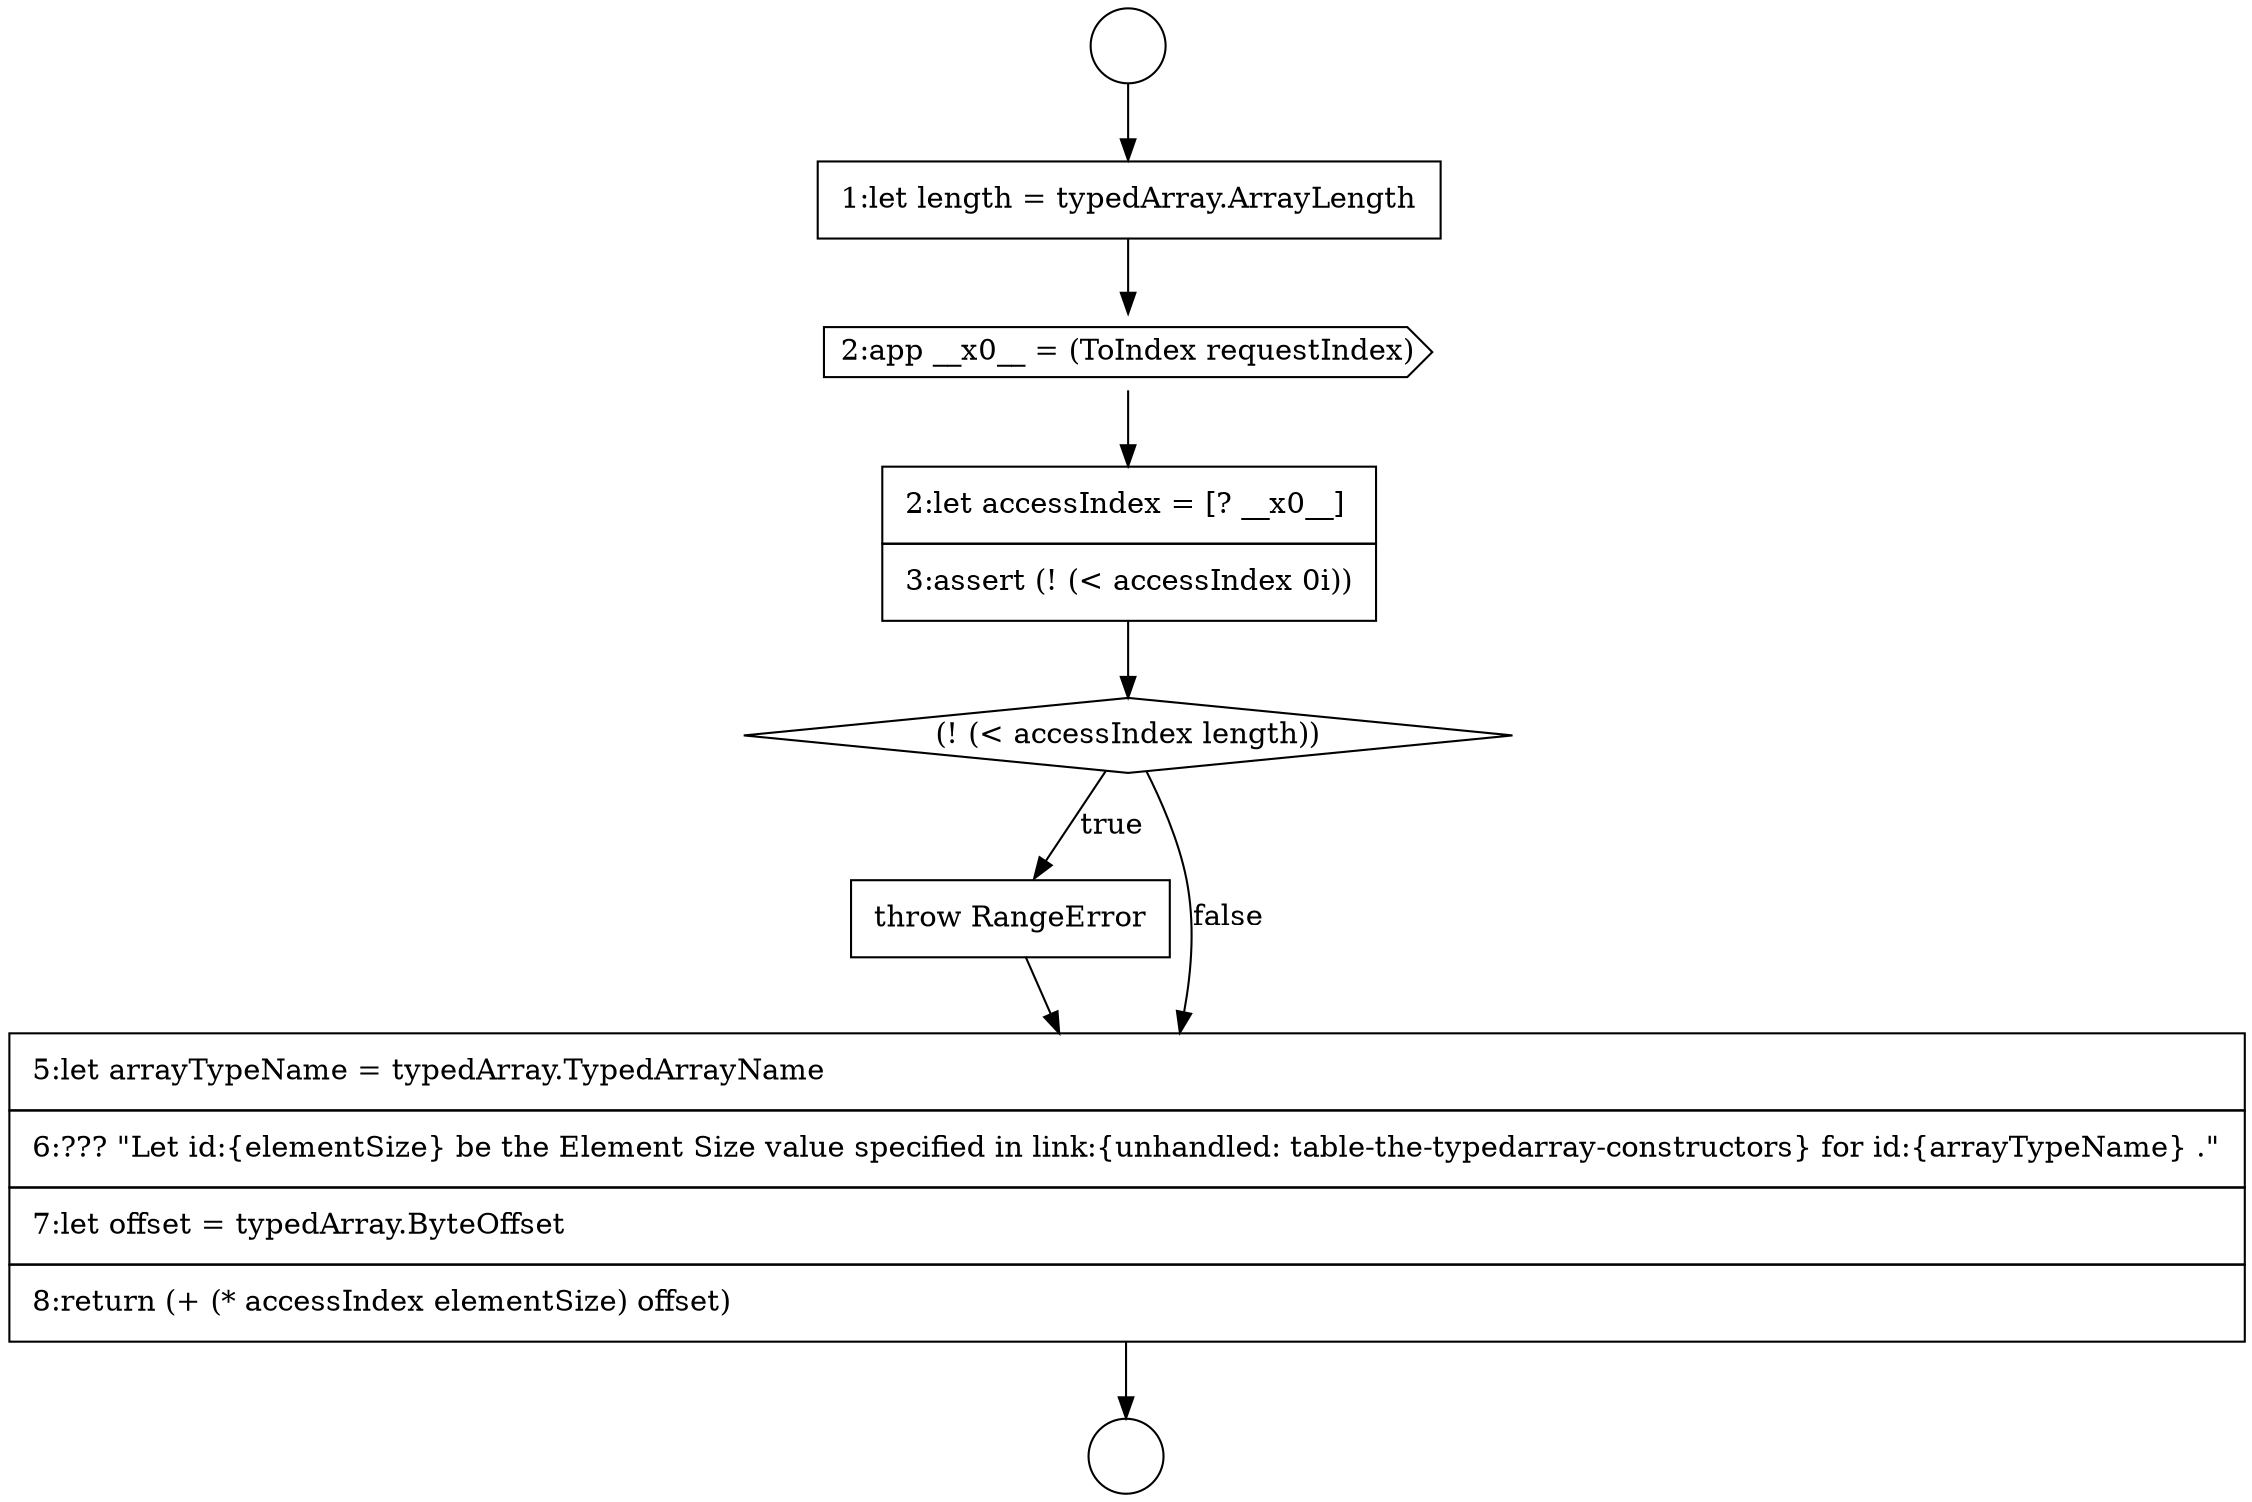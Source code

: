 digraph {
  node17888 [shape=cds, label=<<font color="black">2:app __x0__ = (ToIndex requestIndex)</font>> color="black" fillcolor="white" style=filled]
  node17890 [shape=diamond, label=<<font color="black">(! (&lt; accessIndex length))</font>> color="black" fillcolor="white" style=filled]
  node17885 [shape=circle label=" " color="black" fillcolor="white" style=filled]
  node17887 [shape=none, margin=0, label=<<font color="black">
    <table border="0" cellborder="1" cellspacing="0" cellpadding="10">
      <tr><td align="left">1:let length = typedArray.ArrayLength</td></tr>
    </table>
  </font>> color="black" fillcolor="white" style=filled]
  node17891 [shape=none, margin=0, label=<<font color="black">
    <table border="0" cellborder="1" cellspacing="0" cellpadding="10">
      <tr><td align="left">throw RangeError</td></tr>
    </table>
  </font>> color="black" fillcolor="white" style=filled]
  node17889 [shape=none, margin=0, label=<<font color="black">
    <table border="0" cellborder="1" cellspacing="0" cellpadding="10">
      <tr><td align="left">2:let accessIndex = [? __x0__]</td></tr>
      <tr><td align="left">3:assert (! (&lt; accessIndex 0i))</td></tr>
    </table>
  </font>> color="black" fillcolor="white" style=filled]
  node17892 [shape=none, margin=0, label=<<font color="black">
    <table border="0" cellborder="1" cellspacing="0" cellpadding="10">
      <tr><td align="left">5:let arrayTypeName = typedArray.TypedArrayName</td></tr>
      <tr><td align="left">6:??? &quot;Let id:{elementSize} be the Element Size value specified in link:{unhandled: table-the-typedarray-constructors} for id:{arrayTypeName} .&quot;</td></tr>
      <tr><td align="left">7:let offset = typedArray.ByteOffset</td></tr>
      <tr><td align="left">8:return (+ (* accessIndex elementSize) offset)</td></tr>
    </table>
  </font>> color="black" fillcolor="white" style=filled]
  node17886 [shape=circle label=" " color="black" fillcolor="white" style=filled]
  node17890 -> node17891 [label=<<font color="black">true</font>> color="black"]
  node17890 -> node17892 [label=<<font color="black">false</font>> color="black"]
  node17892 -> node17886 [ color="black"]
  node17888 -> node17889 [ color="black"]
  node17891 -> node17892 [ color="black"]
  node17889 -> node17890 [ color="black"]
  node17885 -> node17887 [ color="black"]
  node17887 -> node17888 [ color="black"]
}
